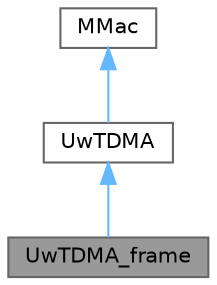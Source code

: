 digraph "UwTDMA_frame"
{
 // LATEX_PDF_SIZE
  bgcolor="transparent";
  edge [fontname=Helvetica,fontsize=10,labelfontname=Helvetica,labelfontsize=10];
  node [fontname=Helvetica,fontsize=10,shape=box,height=0.2,width=0.4];
  Node1 [id="Node000001",label="UwTDMA_frame",height=0.2,width=0.4,color="gray40", fillcolor="grey60", style="filled", fontcolor="black",tooltip="Class that represents a TDMA_frame MAC layer of a Node."];
  Node2 -> Node1 [id="edge1_Node000001_Node000002",dir="back",color="steelblue1",style="solid",tooltip=" "];
  Node2 [id="Node000002",label="UwTDMA",height=0.2,width=0.4,color="gray40", fillcolor="white", style="filled",URL="$classUwTDMA.html",tooltip="Class that represents a TDMA Node."];
  Node3 -> Node2 [id="edge2_Node000002_Node000003",dir="back",color="steelblue1",style="solid",tooltip=" "];
  Node3 [id="Node000003",label="MMac",height=0.2,width=0.4,color="gray40", fillcolor="white", style="filled",tooltip=" "];
}

